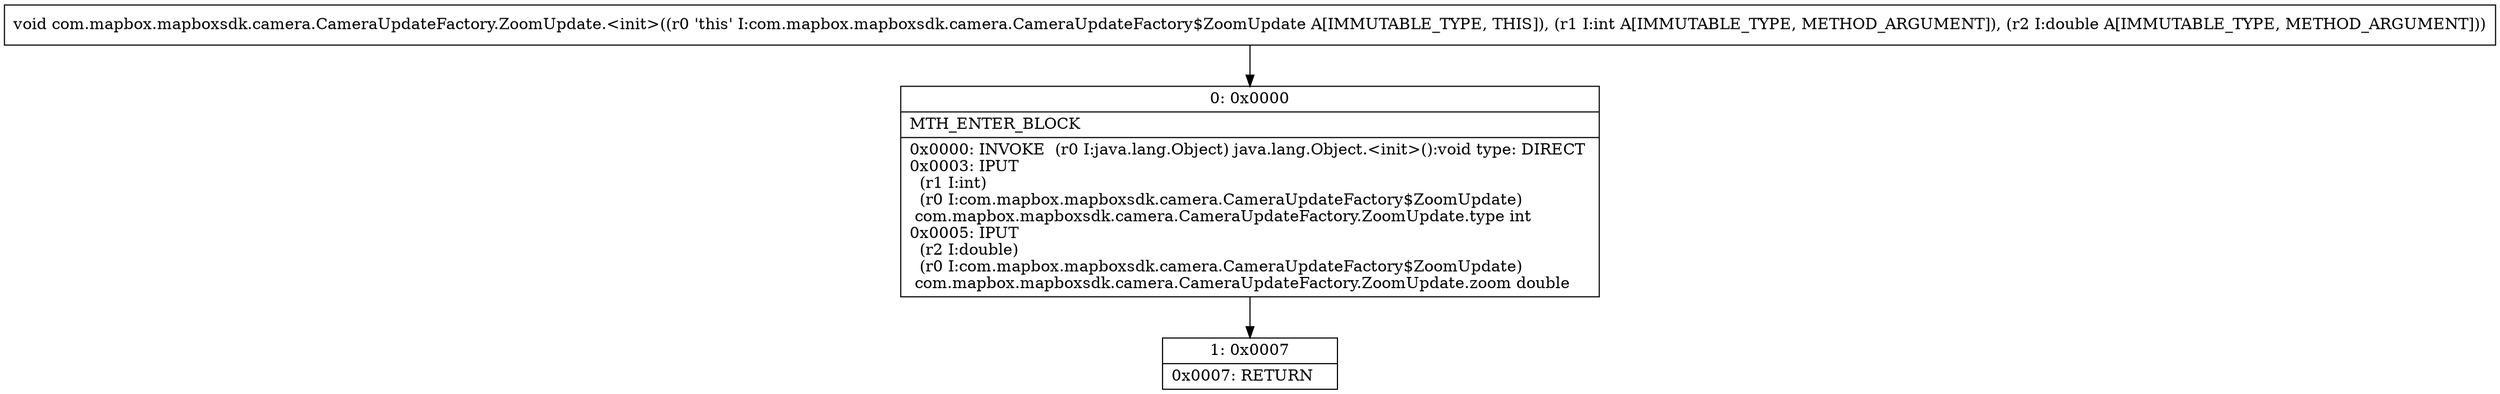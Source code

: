 digraph "CFG forcom.mapbox.mapboxsdk.camera.CameraUpdateFactory.ZoomUpdate.\<init\>(ID)V" {
Node_0 [shape=record,label="{0\:\ 0x0000|MTH_ENTER_BLOCK\l|0x0000: INVOKE  (r0 I:java.lang.Object) java.lang.Object.\<init\>():void type: DIRECT \l0x0003: IPUT  \l  (r1 I:int)\l  (r0 I:com.mapbox.mapboxsdk.camera.CameraUpdateFactory$ZoomUpdate)\l com.mapbox.mapboxsdk.camera.CameraUpdateFactory.ZoomUpdate.type int \l0x0005: IPUT  \l  (r2 I:double)\l  (r0 I:com.mapbox.mapboxsdk.camera.CameraUpdateFactory$ZoomUpdate)\l com.mapbox.mapboxsdk.camera.CameraUpdateFactory.ZoomUpdate.zoom double \l}"];
Node_1 [shape=record,label="{1\:\ 0x0007|0x0007: RETURN   \l}"];
MethodNode[shape=record,label="{void com.mapbox.mapboxsdk.camera.CameraUpdateFactory.ZoomUpdate.\<init\>((r0 'this' I:com.mapbox.mapboxsdk.camera.CameraUpdateFactory$ZoomUpdate A[IMMUTABLE_TYPE, THIS]), (r1 I:int A[IMMUTABLE_TYPE, METHOD_ARGUMENT]), (r2 I:double A[IMMUTABLE_TYPE, METHOD_ARGUMENT])) }"];
MethodNode -> Node_0;
Node_0 -> Node_1;
}

